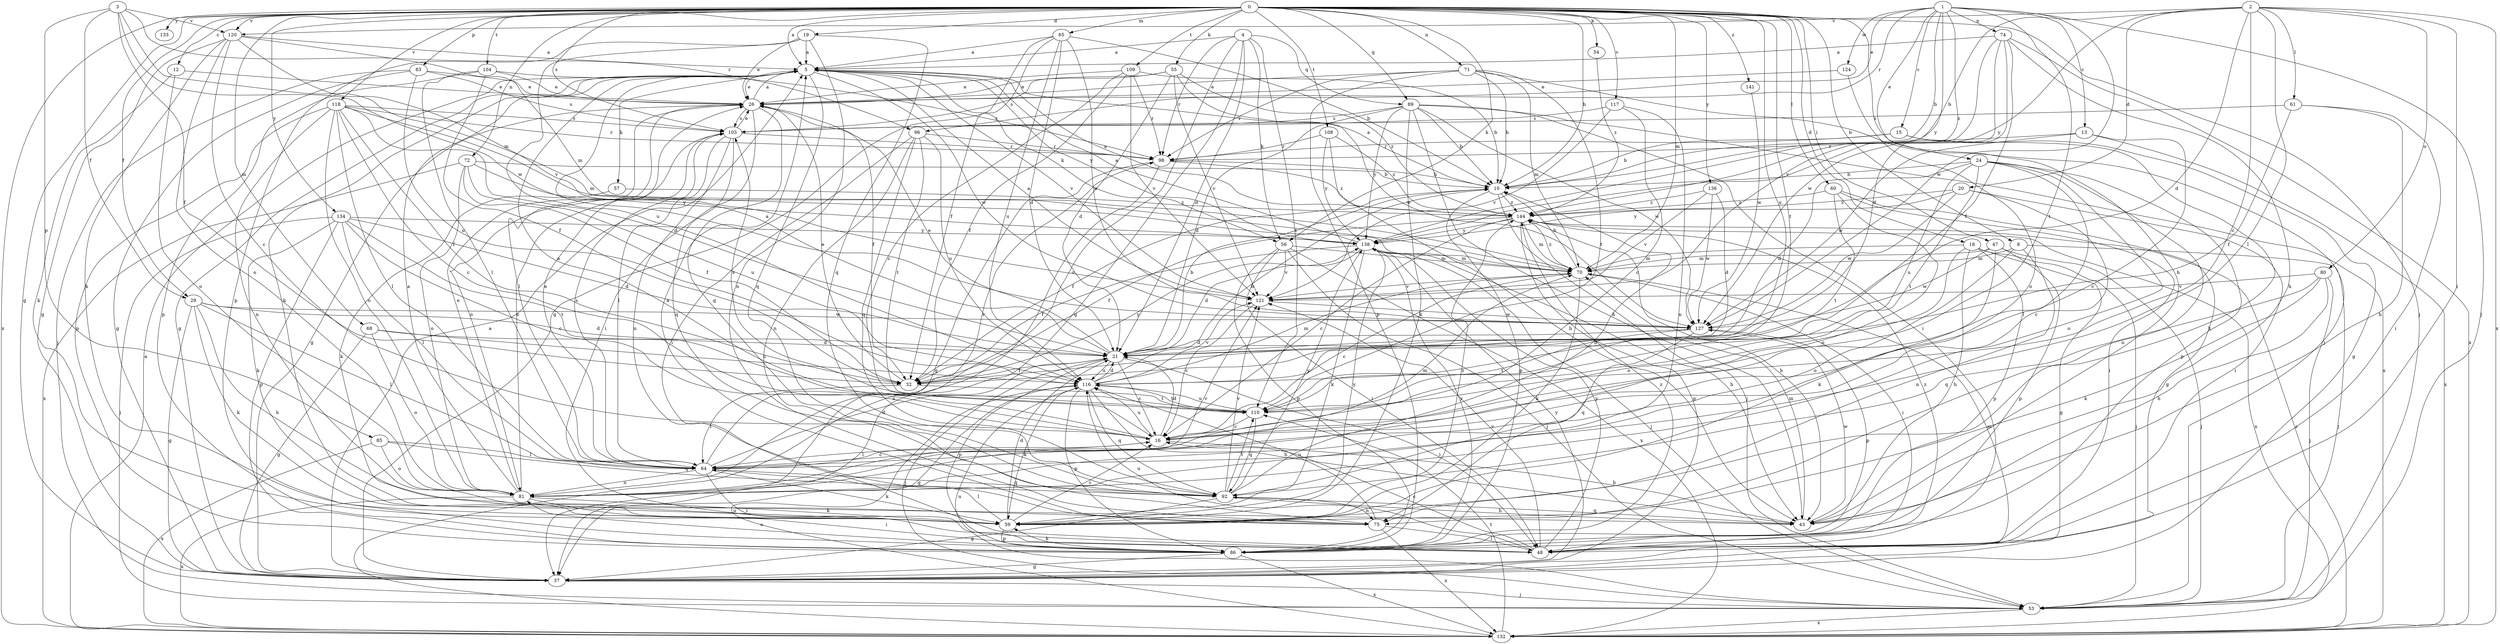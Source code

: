 strict digraph  {
0;
1;
2;
3;
4;
5;
8;
10;
12;
13;
15;
16;
18;
19;
20;
21;
24;
26;
29;
32;
37;
43;
47;
48;
53;
54;
55;
56;
57;
59;
60;
61;
64;
65;
68;
70;
71;
72;
74;
75;
80;
81;
83;
85;
86;
89;
92;
96;
98;
103;
104;
108;
109;
110;
116;
117;
118;
120;
121;
124;
127;
132;
133;
134;
136;
138;
141;
144;
0 -> 5  [label=a];
0 -> 8  [label=b];
0 -> 10  [label=b];
0 -> 12  [label=c];
0 -> 18  [label=d];
0 -> 19  [label=d];
0 -> 29  [label=f];
0 -> 37  [label=g];
0 -> 43  [label=h];
0 -> 47  [label=i];
0 -> 53  [label=j];
0 -> 54  [label=k];
0 -> 55  [label=k];
0 -> 56  [label=k];
0 -> 60  [label=l];
0 -> 65  [label=m];
0 -> 68  [label=m];
0 -> 70  [label=m];
0 -> 71  [label=n];
0 -> 72  [label=n];
0 -> 83  [label=p];
0 -> 89  [label=q];
0 -> 103  [label=s];
0 -> 104  [label=t];
0 -> 108  [label=t];
0 -> 109  [label=t];
0 -> 110  [label=t];
0 -> 116  [label=u];
0 -> 117  [label=v];
0 -> 118  [label=v];
0 -> 120  [label=v];
0 -> 132  [label=x];
0 -> 133  [label=y];
0 -> 134  [label=y];
0 -> 136  [label=y];
0 -> 141  [label=z];
1 -> 10  [label=b];
1 -> 13  [label=c];
1 -> 15  [label=c];
1 -> 24  [label=e];
1 -> 26  [label=e];
1 -> 53  [label=j];
1 -> 74  [label=n];
1 -> 96  [label=r];
1 -> 110  [label=t];
1 -> 124  [label=w];
1 -> 127  [label=w];
1 -> 138  [label=y];
1 -> 144  [label=z];
2 -> 10  [label=b];
2 -> 16  [label=c];
2 -> 20  [label=d];
2 -> 21  [label=d];
2 -> 48  [label=i];
2 -> 61  [label=l];
2 -> 64  [label=l];
2 -> 80  [label=o];
2 -> 120  [label=v];
2 -> 132  [label=x];
2 -> 138  [label=y];
3 -> 29  [label=f];
3 -> 32  [label=f];
3 -> 70  [label=m];
3 -> 85  [label=p];
3 -> 96  [label=r];
3 -> 120  [label=v];
3 -> 127  [label=w];
4 -> 5  [label=a];
4 -> 21  [label=d];
4 -> 37  [label=g];
4 -> 56  [label=k];
4 -> 81  [label=o];
4 -> 89  [label=q];
4 -> 98  [label=r];
4 -> 110  [label=t];
5 -> 26  [label=e];
5 -> 37  [label=g];
5 -> 56  [label=k];
5 -> 57  [label=k];
5 -> 59  [label=k];
5 -> 92  [label=q];
5 -> 121  [label=v];
5 -> 127  [label=w];
5 -> 138  [label=y];
8 -> 53  [label=j];
8 -> 70  [label=m];
8 -> 75  [label=n];
8 -> 81  [label=o];
10 -> 5  [label=a];
10 -> 32  [label=f];
10 -> 53  [label=j];
10 -> 86  [label=p];
10 -> 144  [label=z];
12 -> 26  [label=e];
12 -> 59  [label=k];
12 -> 81  [label=o];
13 -> 16  [label=c];
13 -> 98  [label=r];
13 -> 127  [label=w];
13 -> 132  [label=x];
15 -> 10  [label=b];
15 -> 37  [label=g];
15 -> 59  [label=k];
15 -> 98  [label=r];
16 -> 5  [label=a];
16 -> 21  [label=d];
16 -> 43  [label=h];
16 -> 64  [label=l];
16 -> 116  [label=u];
18 -> 37  [label=g];
18 -> 43  [label=h];
18 -> 53  [label=j];
18 -> 70  [label=m];
18 -> 81  [label=o];
18 -> 86  [label=p];
19 -> 5  [label=a];
19 -> 26  [label=e];
19 -> 75  [label=n];
19 -> 86  [label=p];
19 -> 92  [label=q];
19 -> 116  [label=u];
20 -> 16  [label=c];
20 -> 48  [label=i];
20 -> 127  [label=w];
20 -> 138  [label=y];
20 -> 144  [label=z];
21 -> 5  [label=a];
21 -> 10  [label=b];
21 -> 16  [label=c];
21 -> 26  [label=e];
21 -> 32  [label=f];
21 -> 48  [label=i];
21 -> 53  [label=j];
21 -> 86  [label=p];
21 -> 116  [label=u];
24 -> 10  [label=b];
24 -> 21  [label=d];
24 -> 64  [label=l];
24 -> 75  [label=n];
24 -> 81  [label=o];
24 -> 86  [label=p];
24 -> 110  [label=t];
24 -> 116  [label=u];
26 -> 5  [label=a];
26 -> 32  [label=f];
26 -> 37  [label=g];
26 -> 48  [label=i];
26 -> 64  [label=l];
26 -> 92  [label=q];
26 -> 103  [label=s];
29 -> 21  [label=d];
29 -> 37  [label=g];
29 -> 43  [label=h];
29 -> 59  [label=k];
29 -> 64  [label=l];
29 -> 127  [label=w];
32 -> 26  [label=e];
32 -> 64  [label=l];
32 -> 110  [label=t];
32 -> 138  [label=y];
37 -> 5  [label=a];
37 -> 53  [label=j];
37 -> 70  [label=m];
37 -> 138  [label=y];
43 -> 70  [label=m];
43 -> 92  [label=q];
43 -> 127  [label=w];
47 -> 53  [label=j];
47 -> 59  [label=k];
47 -> 70  [label=m];
47 -> 86  [label=p];
47 -> 127  [label=w];
48 -> 16  [label=c];
48 -> 116  [label=u];
48 -> 121  [label=v];
48 -> 138  [label=y];
48 -> 144  [label=z];
53 -> 116  [label=u];
53 -> 132  [label=x];
54 -> 144  [label=z];
55 -> 21  [label=d];
55 -> 26  [label=e];
55 -> 103  [label=s];
55 -> 121  [label=v];
55 -> 127  [label=w];
55 -> 144  [label=z];
56 -> 48  [label=i];
56 -> 53  [label=j];
56 -> 70  [label=m];
56 -> 86  [label=p];
56 -> 121  [label=v];
56 -> 132  [label=x];
57 -> 59  [label=k];
57 -> 144  [label=z];
59 -> 16  [label=c];
59 -> 21  [label=d];
59 -> 64  [label=l];
59 -> 86  [label=p];
59 -> 138  [label=y];
59 -> 144  [label=z];
60 -> 37  [label=g];
60 -> 48  [label=i];
60 -> 81  [label=o];
60 -> 110  [label=t];
60 -> 144  [label=z];
61 -> 32  [label=f];
61 -> 43  [label=h];
61 -> 48  [label=i];
61 -> 103  [label=s];
64 -> 16  [label=c];
64 -> 21  [label=d];
64 -> 26  [label=e];
64 -> 48  [label=i];
64 -> 59  [label=k];
64 -> 70  [label=m];
64 -> 81  [label=o];
64 -> 92  [label=q];
64 -> 98  [label=r];
64 -> 103  [label=s];
65 -> 5  [label=a];
65 -> 10  [label=b];
65 -> 21  [label=d];
65 -> 32  [label=f];
65 -> 37  [label=g];
65 -> 116  [label=u];
65 -> 127  [label=w];
68 -> 21  [label=d];
68 -> 37  [label=g];
68 -> 81  [label=o];
68 -> 116  [label=u];
70 -> 10  [label=b];
70 -> 16  [label=c];
70 -> 48  [label=i];
70 -> 59  [label=k];
70 -> 121  [label=v];
70 -> 144  [label=z];
71 -> 10  [label=b];
71 -> 26  [label=e];
71 -> 53  [label=j];
71 -> 70  [label=m];
71 -> 86  [label=p];
71 -> 98  [label=r];
71 -> 110  [label=t];
72 -> 10  [label=b];
72 -> 32  [label=f];
72 -> 81  [label=o];
72 -> 116  [label=u];
72 -> 132  [label=x];
72 -> 138  [label=y];
74 -> 5  [label=a];
74 -> 21  [label=d];
74 -> 32  [label=f];
74 -> 43  [label=h];
74 -> 121  [label=v];
74 -> 127  [label=w];
74 -> 132  [label=x];
75 -> 5  [label=a];
75 -> 48  [label=i];
75 -> 116  [label=u];
75 -> 132  [label=x];
80 -> 43  [label=h];
80 -> 53  [label=j];
80 -> 59  [label=k];
80 -> 92  [label=q];
80 -> 121  [label=v];
81 -> 5  [label=a];
81 -> 26  [label=e];
81 -> 48  [label=i];
81 -> 59  [label=k];
81 -> 103  [label=s];
81 -> 121  [label=v];
81 -> 132  [label=x];
83 -> 26  [label=e];
83 -> 37  [label=g];
83 -> 53  [label=j];
83 -> 103  [label=s];
83 -> 116  [label=u];
85 -> 64  [label=l];
85 -> 81  [label=o];
85 -> 92  [label=q];
85 -> 132  [label=x];
86 -> 37  [label=g];
86 -> 59  [label=k];
86 -> 81  [label=o];
86 -> 132  [label=x];
86 -> 138  [label=y];
86 -> 144  [label=z];
89 -> 10  [label=b];
89 -> 21  [label=d];
89 -> 43  [label=h];
89 -> 48  [label=i];
89 -> 59  [label=k];
89 -> 103  [label=s];
89 -> 127  [label=w];
89 -> 132  [label=x];
89 -> 138  [label=y];
92 -> 10  [label=b];
92 -> 37  [label=g];
92 -> 43  [label=h];
92 -> 75  [label=n];
92 -> 110  [label=t];
92 -> 121  [label=v];
92 -> 138  [label=y];
96 -> 48  [label=i];
96 -> 75  [label=n];
96 -> 92  [label=q];
96 -> 98  [label=r];
96 -> 110  [label=t];
96 -> 116  [label=u];
98 -> 10  [label=b];
98 -> 37  [label=g];
98 -> 132  [label=x];
98 -> 144  [label=z];
103 -> 26  [label=e];
103 -> 64  [label=l];
103 -> 75  [label=n];
103 -> 81  [label=o];
103 -> 92  [label=q];
103 -> 98  [label=r];
104 -> 26  [label=e];
104 -> 32  [label=f];
104 -> 64  [label=l];
104 -> 86  [label=p];
104 -> 98  [label=r];
108 -> 43  [label=h];
108 -> 98  [label=r];
108 -> 138  [label=y];
108 -> 144  [label=z];
109 -> 10  [label=b];
109 -> 16  [label=c];
109 -> 26  [label=e];
109 -> 32  [label=f];
109 -> 98  [label=r];
109 -> 121  [label=v];
110 -> 16  [label=c];
110 -> 92  [label=q];
110 -> 103  [label=s];
110 -> 116  [label=u];
116 -> 10  [label=b];
116 -> 21  [label=d];
116 -> 37  [label=g];
116 -> 43  [label=h];
116 -> 59  [label=k];
116 -> 70  [label=m];
116 -> 86  [label=p];
116 -> 92  [label=q];
116 -> 110  [label=t];
116 -> 121  [label=v];
117 -> 16  [label=c];
117 -> 75  [label=n];
117 -> 103  [label=s];
117 -> 121  [label=v];
118 -> 16  [label=c];
118 -> 21  [label=d];
118 -> 32  [label=f];
118 -> 64  [label=l];
118 -> 70  [label=m];
118 -> 75  [label=n];
118 -> 81  [label=o];
118 -> 86  [label=p];
118 -> 98  [label=r];
118 -> 103  [label=s];
120 -> 5  [label=a];
120 -> 16  [label=c];
120 -> 37  [label=g];
120 -> 59  [label=k];
120 -> 70  [label=m];
120 -> 81  [label=o];
120 -> 121  [label=v];
121 -> 5  [label=a];
121 -> 16  [label=c];
121 -> 127  [label=w];
124 -> 26  [label=e];
124 -> 81  [label=o];
127 -> 21  [label=d];
127 -> 86  [label=p];
127 -> 92  [label=q];
127 -> 110  [label=t];
132 -> 5  [label=a];
132 -> 110  [label=t];
132 -> 116  [label=u];
132 -> 144  [label=z];
134 -> 16  [label=c];
134 -> 21  [label=d];
134 -> 53  [label=j];
134 -> 59  [label=k];
134 -> 64  [label=l];
134 -> 86  [label=p];
134 -> 110  [label=t];
134 -> 138  [label=y];
136 -> 21  [label=d];
136 -> 121  [label=v];
136 -> 127  [label=w];
136 -> 144  [label=z];
138 -> 5  [label=a];
138 -> 21  [label=d];
138 -> 32  [label=f];
138 -> 43  [label=h];
138 -> 53  [label=j];
138 -> 59  [label=k];
138 -> 70  [label=m];
141 -> 127  [label=w];
144 -> 5  [label=a];
144 -> 16  [label=c];
144 -> 32  [label=f];
144 -> 37  [label=g];
144 -> 43  [label=h];
144 -> 70  [label=m];
144 -> 132  [label=x];
144 -> 138  [label=y];
}
